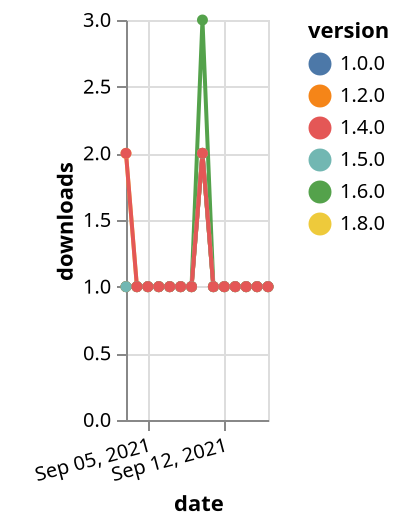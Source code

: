 {"$schema": "https://vega.github.io/schema/vega-lite/v5.json", "description": "A simple bar chart with embedded data.", "data": {"values": [{"date": "2021-09-03", "total": 169, "delta": 1, "version": "1.6.0"}, {"date": "2021-09-04", "total": 170, "delta": 1, "version": "1.6.0"}, {"date": "2021-09-05", "total": 171, "delta": 1, "version": "1.6.0"}, {"date": "2021-09-06", "total": 172, "delta": 1, "version": "1.6.0"}, {"date": "2021-09-07", "total": 173, "delta": 1, "version": "1.6.0"}, {"date": "2021-09-08", "total": 174, "delta": 1, "version": "1.6.0"}, {"date": "2021-09-09", "total": 175, "delta": 1, "version": "1.6.0"}, {"date": "2021-09-10", "total": 178, "delta": 3, "version": "1.6.0"}, {"date": "2021-09-11", "total": 179, "delta": 1, "version": "1.6.0"}, {"date": "2021-09-12", "total": 180, "delta": 1, "version": "1.6.0"}, {"date": "2021-09-13", "total": 181, "delta": 1, "version": "1.6.0"}, {"date": "2021-09-14", "total": 182, "delta": 1, "version": "1.6.0"}, {"date": "2021-09-15", "total": 183, "delta": 1, "version": "1.6.0"}, {"date": "2021-09-16", "total": 184, "delta": 1, "version": "1.6.0"}, {"date": "2021-09-03", "total": 116, "delta": 2, "version": "1.8.0"}, {"date": "2021-09-04", "total": 117, "delta": 1, "version": "1.8.0"}, {"date": "2021-09-05", "total": 118, "delta": 1, "version": "1.8.0"}, {"date": "2021-09-06", "total": 119, "delta": 1, "version": "1.8.0"}, {"date": "2021-09-07", "total": 120, "delta": 1, "version": "1.8.0"}, {"date": "2021-09-08", "total": 121, "delta": 1, "version": "1.8.0"}, {"date": "2021-09-09", "total": 122, "delta": 1, "version": "1.8.0"}, {"date": "2021-09-10", "total": 124, "delta": 2, "version": "1.8.0"}, {"date": "2021-09-11", "total": 125, "delta": 1, "version": "1.8.0"}, {"date": "2021-09-12", "total": 126, "delta": 1, "version": "1.8.0"}, {"date": "2021-09-13", "total": 127, "delta": 1, "version": "1.8.0"}, {"date": "2021-09-14", "total": 128, "delta": 1, "version": "1.8.0"}, {"date": "2021-09-15", "total": 129, "delta": 1, "version": "1.8.0"}, {"date": "2021-09-16", "total": 130, "delta": 1, "version": "1.8.0"}, {"date": "2021-09-03", "total": 282, "delta": 1, "version": "1.0.0"}, {"date": "2021-09-04", "total": 283, "delta": 1, "version": "1.0.0"}, {"date": "2021-09-05", "total": 284, "delta": 1, "version": "1.0.0"}, {"date": "2021-09-06", "total": 285, "delta": 1, "version": "1.0.0"}, {"date": "2021-09-07", "total": 286, "delta": 1, "version": "1.0.0"}, {"date": "2021-09-08", "total": 287, "delta": 1, "version": "1.0.0"}, {"date": "2021-09-09", "total": 288, "delta": 1, "version": "1.0.0"}, {"date": "2021-09-10", "total": 290, "delta": 2, "version": "1.0.0"}, {"date": "2021-09-11", "total": 291, "delta": 1, "version": "1.0.0"}, {"date": "2021-09-12", "total": 292, "delta": 1, "version": "1.0.0"}, {"date": "2021-09-13", "total": 293, "delta": 1, "version": "1.0.0"}, {"date": "2021-09-14", "total": 294, "delta": 1, "version": "1.0.0"}, {"date": "2021-09-15", "total": 295, "delta": 1, "version": "1.0.0"}, {"date": "2021-09-16", "total": 296, "delta": 1, "version": "1.0.0"}, {"date": "2021-09-03", "total": 171, "delta": 1, "version": "1.2.0"}, {"date": "2021-09-04", "total": 172, "delta": 1, "version": "1.2.0"}, {"date": "2021-09-05", "total": 173, "delta": 1, "version": "1.2.0"}, {"date": "2021-09-06", "total": 174, "delta": 1, "version": "1.2.0"}, {"date": "2021-09-07", "total": 175, "delta": 1, "version": "1.2.0"}, {"date": "2021-09-08", "total": 176, "delta": 1, "version": "1.2.0"}, {"date": "2021-09-09", "total": 177, "delta": 1, "version": "1.2.0"}, {"date": "2021-09-10", "total": 179, "delta": 2, "version": "1.2.0"}, {"date": "2021-09-11", "total": 180, "delta": 1, "version": "1.2.0"}, {"date": "2021-09-12", "total": 181, "delta": 1, "version": "1.2.0"}, {"date": "2021-09-13", "total": 182, "delta": 1, "version": "1.2.0"}, {"date": "2021-09-14", "total": 183, "delta": 1, "version": "1.2.0"}, {"date": "2021-09-15", "total": 184, "delta": 1, "version": "1.2.0"}, {"date": "2021-09-16", "total": 185, "delta": 1, "version": "1.2.0"}, {"date": "2021-09-03", "total": 138, "delta": 1, "version": "1.5.0"}, {"date": "2021-09-04", "total": 139, "delta": 1, "version": "1.5.0"}, {"date": "2021-09-05", "total": 140, "delta": 1, "version": "1.5.0"}, {"date": "2021-09-06", "total": 141, "delta": 1, "version": "1.5.0"}, {"date": "2021-09-07", "total": 142, "delta": 1, "version": "1.5.0"}, {"date": "2021-09-08", "total": 143, "delta": 1, "version": "1.5.0"}, {"date": "2021-09-09", "total": 144, "delta": 1, "version": "1.5.0"}, {"date": "2021-09-10", "total": 146, "delta": 2, "version": "1.5.0"}, {"date": "2021-09-11", "total": 147, "delta": 1, "version": "1.5.0"}, {"date": "2021-09-12", "total": 148, "delta": 1, "version": "1.5.0"}, {"date": "2021-09-13", "total": 149, "delta": 1, "version": "1.5.0"}, {"date": "2021-09-14", "total": 150, "delta": 1, "version": "1.5.0"}, {"date": "2021-09-15", "total": 151, "delta": 1, "version": "1.5.0"}, {"date": "2021-09-16", "total": 152, "delta": 1, "version": "1.5.0"}, {"date": "2021-09-03", "total": 144, "delta": 2, "version": "1.4.0"}, {"date": "2021-09-04", "total": 145, "delta": 1, "version": "1.4.0"}, {"date": "2021-09-05", "total": 146, "delta": 1, "version": "1.4.0"}, {"date": "2021-09-06", "total": 147, "delta": 1, "version": "1.4.0"}, {"date": "2021-09-07", "total": 148, "delta": 1, "version": "1.4.0"}, {"date": "2021-09-08", "total": 149, "delta": 1, "version": "1.4.0"}, {"date": "2021-09-09", "total": 150, "delta": 1, "version": "1.4.0"}, {"date": "2021-09-10", "total": 152, "delta": 2, "version": "1.4.0"}, {"date": "2021-09-11", "total": 153, "delta": 1, "version": "1.4.0"}, {"date": "2021-09-12", "total": 154, "delta": 1, "version": "1.4.0"}, {"date": "2021-09-13", "total": 155, "delta": 1, "version": "1.4.0"}, {"date": "2021-09-14", "total": 156, "delta": 1, "version": "1.4.0"}, {"date": "2021-09-15", "total": 157, "delta": 1, "version": "1.4.0"}, {"date": "2021-09-16", "total": 158, "delta": 1, "version": "1.4.0"}]}, "width": "container", "mark": {"type": "line", "point": {"filled": true}}, "encoding": {"x": {"field": "date", "type": "temporal", "timeUnit": "yearmonthdate", "title": "date", "axis": {"labelAngle": -15}}, "y": {"field": "delta", "type": "quantitative", "title": "downloads"}, "color": {"field": "version", "type": "nominal"}, "tooltip": {"field": "delta"}}}